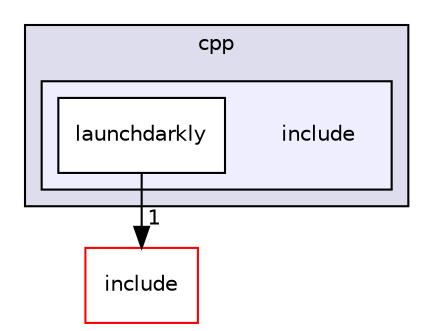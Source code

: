 digraph "cpp/include" {
  compound=true
  node [ fontsize="10", fontname="Helvetica"];
  edge [ labelfontsize="10", labelfontname="Helvetica"];
  subgraph clusterdir_df511e5bd85cec96854b39d5e1c27aa8 {
    graph [ bgcolor="#ddddee", pencolor="black", label="cpp" fontname="Helvetica", fontsize="10", URL="dir_df511e5bd85cec96854b39d5e1c27aa8.html"]
  subgraph clusterdir_07f37e320deb3031a60f4b23b9c60eb5 {
    graph [ bgcolor="#eeeeff", pencolor="black", label="" URL="dir_07f37e320deb3031a60f4b23b9c60eb5.html"];
    dir_07f37e320deb3031a60f4b23b9c60eb5 [shape=plaintext label="include"];
    dir_99970d4fe565efff1cb44deace282069 [shape=box label="launchdarkly" color="black" fillcolor="white" style="filled" URL="dir_99970d4fe565efff1cb44deace282069.html"];
  }
  }
  dir_d44c64559bbebec7f509842c48db8b23 [shape=box label="include" fillcolor="white" style="filled" color="red" URL="dir_d44c64559bbebec7f509842c48db8b23.html"];
  dir_99970d4fe565efff1cb44deace282069->dir_d44c64559bbebec7f509842c48db8b23 [headlabel="1", labeldistance=1.5 headhref="dir_000005_000006.html"];
}
